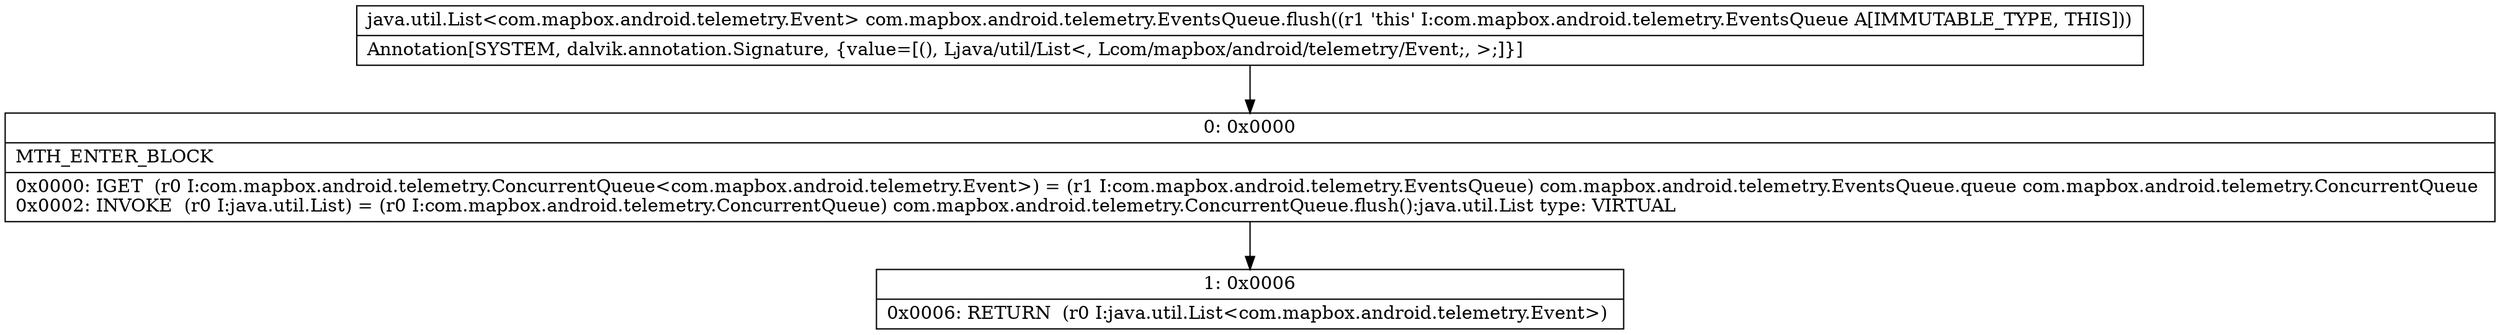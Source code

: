 digraph "CFG forcom.mapbox.android.telemetry.EventsQueue.flush()Ljava\/util\/List;" {
Node_0 [shape=record,label="{0\:\ 0x0000|MTH_ENTER_BLOCK\l|0x0000: IGET  (r0 I:com.mapbox.android.telemetry.ConcurrentQueue\<com.mapbox.android.telemetry.Event\>) = (r1 I:com.mapbox.android.telemetry.EventsQueue) com.mapbox.android.telemetry.EventsQueue.queue com.mapbox.android.telemetry.ConcurrentQueue \l0x0002: INVOKE  (r0 I:java.util.List) = (r0 I:com.mapbox.android.telemetry.ConcurrentQueue) com.mapbox.android.telemetry.ConcurrentQueue.flush():java.util.List type: VIRTUAL \l}"];
Node_1 [shape=record,label="{1\:\ 0x0006|0x0006: RETURN  (r0 I:java.util.List\<com.mapbox.android.telemetry.Event\>) \l}"];
MethodNode[shape=record,label="{java.util.List\<com.mapbox.android.telemetry.Event\> com.mapbox.android.telemetry.EventsQueue.flush((r1 'this' I:com.mapbox.android.telemetry.EventsQueue A[IMMUTABLE_TYPE, THIS]))  | Annotation[SYSTEM, dalvik.annotation.Signature, \{value=[(), Ljava\/util\/List\<, Lcom\/mapbox\/android\/telemetry\/Event;, \>;]\}]\l}"];
MethodNode -> Node_0;
Node_0 -> Node_1;
}

